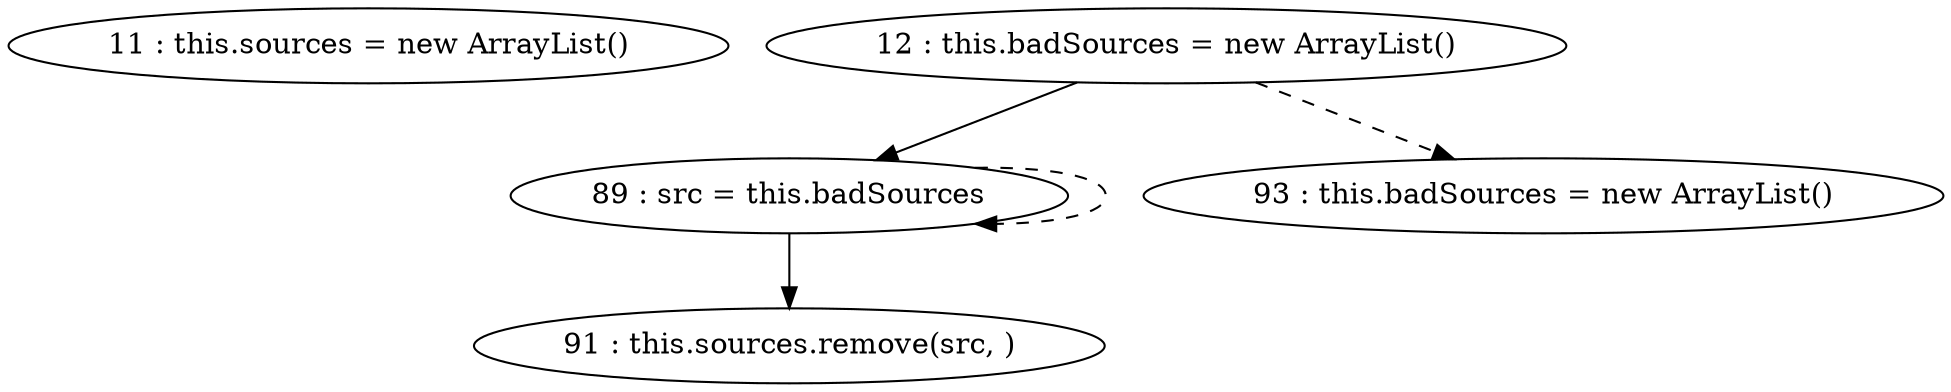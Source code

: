 digraph G {
"11 : this.sources = new ArrayList()"
"12 : this.badSources = new ArrayList()"
"12 : this.badSources = new ArrayList()" -> "89 : src = this.badSources"
"12 : this.badSources = new ArrayList()" -> "93 : this.badSources = new ArrayList()" [style=dashed]
"89 : src = this.badSources"
"89 : src = this.badSources" -> "91 : this.sources.remove(src, )"
"89 : src = this.badSources" -> "89 : src = this.badSources" [style=dashed]
"91 : this.sources.remove(src, )"
"93 : this.badSources = new ArrayList()"
}
